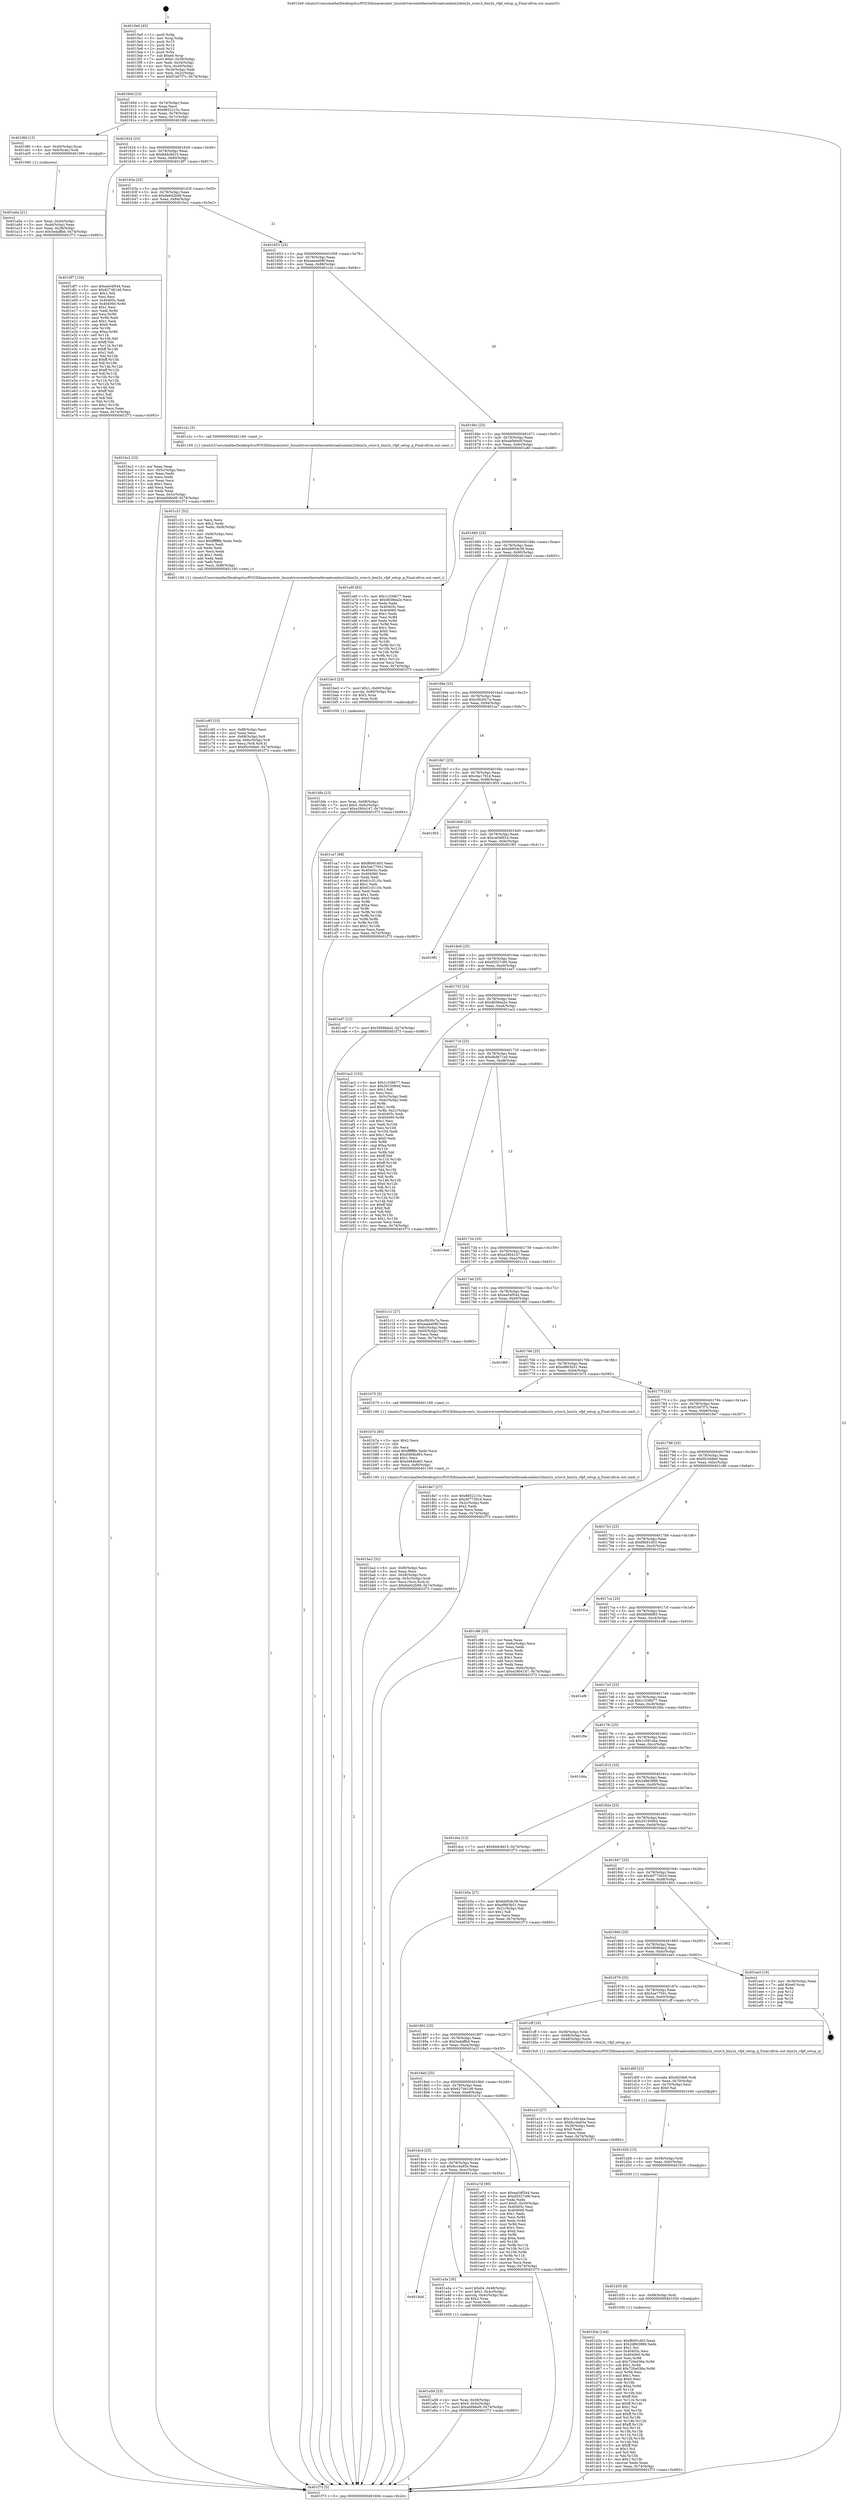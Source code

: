 digraph "0x4015e0" {
  label = "0x4015e0 (/mnt/c/Users/mathe/Desktop/tcc/POCII/binaries/extr_linuxdriversnetethernetbroadcombnx2xbnx2x_sriov.h_bnx2x_vfpf_setup_q_Final-ollvm.out::main(0))"
  labelloc = "t"
  node[shape=record]

  Entry [label="",width=0.3,height=0.3,shape=circle,fillcolor=black,style=filled]
  "0x40160d" [label="{
     0x40160d [23]\l
     | [instrs]\l
     &nbsp;&nbsp;0x40160d \<+3\>: mov -0x74(%rbp),%eax\l
     &nbsp;&nbsp;0x401610 \<+2\>: mov %eax,%ecx\l
     &nbsp;&nbsp;0x401612 \<+6\>: sub $0x8652215c,%ecx\l
     &nbsp;&nbsp;0x401618 \<+3\>: mov %eax,-0x78(%rbp)\l
     &nbsp;&nbsp;0x40161b \<+3\>: mov %ecx,-0x7c(%rbp)\l
     &nbsp;&nbsp;0x40161e \<+6\>: je 00000000004019fd \<main+0x41d\>\l
  }"]
  "0x4019fd" [label="{
     0x4019fd [13]\l
     | [instrs]\l
     &nbsp;&nbsp;0x4019fd \<+4\>: mov -0x40(%rbp),%rax\l
     &nbsp;&nbsp;0x401a01 \<+4\>: mov 0x8(%rax),%rdi\l
     &nbsp;&nbsp;0x401a05 \<+5\>: call 0000000000401060 \<atoi@plt\>\l
     | [calls]\l
     &nbsp;&nbsp;0x401060 \{1\} (unknown)\l
  }"]
  "0x401624" [label="{
     0x401624 [22]\l
     | [instrs]\l
     &nbsp;&nbsp;0x401624 \<+5\>: jmp 0000000000401629 \<main+0x49\>\l
     &nbsp;&nbsp;0x401629 \<+3\>: mov -0x78(%rbp),%eax\l
     &nbsp;&nbsp;0x40162c \<+5\>: sub $0x8ddc8d15,%eax\l
     &nbsp;&nbsp;0x401631 \<+3\>: mov %eax,-0x80(%rbp)\l
     &nbsp;&nbsp;0x401634 \<+6\>: je 0000000000401df7 \<main+0x817\>\l
  }"]
  Exit [label="",width=0.3,height=0.3,shape=circle,fillcolor=black,style=filled,peripheries=2]
  "0x401df7" [label="{
     0x401df7 [134]\l
     | [instrs]\l
     &nbsp;&nbsp;0x401df7 \<+5\>: mov $0xea54f544,%eax\l
     &nbsp;&nbsp;0x401dfc \<+5\>: mov $0x62746146,%ecx\l
     &nbsp;&nbsp;0x401e01 \<+2\>: mov $0x1,%dl\l
     &nbsp;&nbsp;0x401e03 \<+2\>: xor %esi,%esi\l
     &nbsp;&nbsp;0x401e05 \<+7\>: mov 0x40405c,%edi\l
     &nbsp;&nbsp;0x401e0c \<+8\>: mov 0x404060,%r8d\l
     &nbsp;&nbsp;0x401e14 \<+3\>: sub $0x1,%esi\l
     &nbsp;&nbsp;0x401e17 \<+3\>: mov %edi,%r9d\l
     &nbsp;&nbsp;0x401e1a \<+3\>: add %esi,%r9d\l
     &nbsp;&nbsp;0x401e1d \<+4\>: imul %r9d,%edi\l
     &nbsp;&nbsp;0x401e21 \<+3\>: and $0x1,%edi\l
     &nbsp;&nbsp;0x401e24 \<+3\>: cmp $0x0,%edi\l
     &nbsp;&nbsp;0x401e27 \<+4\>: sete %r10b\l
     &nbsp;&nbsp;0x401e2b \<+4\>: cmp $0xa,%r8d\l
     &nbsp;&nbsp;0x401e2f \<+4\>: setl %r11b\l
     &nbsp;&nbsp;0x401e33 \<+3\>: mov %r10b,%bl\l
     &nbsp;&nbsp;0x401e36 \<+3\>: xor $0xff,%bl\l
     &nbsp;&nbsp;0x401e39 \<+3\>: mov %r11b,%r14b\l
     &nbsp;&nbsp;0x401e3c \<+4\>: xor $0xff,%r14b\l
     &nbsp;&nbsp;0x401e40 \<+3\>: xor $0x1,%dl\l
     &nbsp;&nbsp;0x401e43 \<+3\>: mov %bl,%r15b\l
     &nbsp;&nbsp;0x401e46 \<+4\>: and $0xff,%r15b\l
     &nbsp;&nbsp;0x401e4a \<+3\>: and %dl,%r10b\l
     &nbsp;&nbsp;0x401e4d \<+3\>: mov %r14b,%r12b\l
     &nbsp;&nbsp;0x401e50 \<+4\>: and $0xff,%r12b\l
     &nbsp;&nbsp;0x401e54 \<+3\>: and %dl,%r11b\l
     &nbsp;&nbsp;0x401e57 \<+3\>: or %r10b,%r15b\l
     &nbsp;&nbsp;0x401e5a \<+3\>: or %r11b,%r12b\l
     &nbsp;&nbsp;0x401e5d \<+3\>: xor %r12b,%r15b\l
     &nbsp;&nbsp;0x401e60 \<+3\>: or %r14b,%bl\l
     &nbsp;&nbsp;0x401e63 \<+3\>: xor $0xff,%bl\l
     &nbsp;&nbsp;0x401e66 \<+3\>: or $0x1,%dl\l
     &nbsp;&nbsp;0x401e69 \<+2\>: and %dl,%bl\l
     &nbsp;&nbsp;0x401e6b \<+3\>: or %bl,%r15b\l
     &nbsp;&nbsp;0x401e6e \<+4\>: test $0x1,%r15b\l
     &nbsp;&nbsp;0x401e72 \<+3\>: cmovne %ecx,%eax\l
     &nbsp;&nbsp;0x401e75 \<+3\>: mov %eax,-0x74(%rbp)\l
     &nbsp;&nbsp;0x401e78 \<+5\>: jmp 0000000000401f73 \<main+0x993\>\l
  }"]
  "0x40163a" [label="{
     0x40163a [25]\l
     | [instrs]\l
     &nbsp;&nbsp;0x40163a \<+5\>: jmp 000000000040163f \<main+0x5f\>\l
     &nbsp;&nbsp;0x40163f \<+3\>: mov -0x78(%rbp),%eax\l
     &nbsp;&nbsp;0x401642 \<+5\>: sub $0x9a642b98,%eax\l
     &nbsp;&nbsp;0x401647 \<+6\>: mov %eax,-0x84(%rbp)\l
     &nbsp;&nbsp;0x40164d \<+6\>: je 0000000000401bc2 \<main+0x5e2\>\l
  }"]
  "0x401d3e" [label="{
     0x401d3e [144]\l
     | [instrs]\l
     &nbsp;&nbsp;0x401d3e \<+5\>: mov $0xf6b91d03,%eax\l
     &nbsp;&nbsp;0x401d43 \<+5\>: mov $0x2d863986,%edx\l
     &nbsp;&nbsp;0x401d48 \<+2\>: mov $0x1,%cl\l
     &nbsp;&nbsp;0x401d4a \<+7\>: mov 0x40405c,%esi\l
     &nbsp;&nbsp;0x401d51 \<+8\>: mov 0x404060,%r8d\l
     &nbsp;&nbsp;0x401d59 \<+3\>: mov %esi,%r9d\l
     &nbsp;&nbsp;0x401d5c \<+7\>: sub $0x720e036a,%r9d\l
     &nbsp;&nbsp;0x401d63 \<+4\>: sub $0x1,%r9d\l
     &nbsp;&nbsp;0x401d67 \<+7\>: add $0x720e036a,%r9d\l
     &nbsp;&nbsp;0x401d6e \<+4\>: imul %r9d,%esi\l
     &nbsp;&nbsp;0x401d72 \<+3\>: and $0x1,%esi\l
     &nbsp;&nbsp;0x401d75 \<+3\>: cmp $0x0,%esi\l
     &nbsp;&nbsp;0x401d78 \<+4\>: sete %r10b\l
     &nbsp;&nbsp;0x401d7c \<+4\>: cmp $0xa,%r8d\l
     &nbsp;&nbsp;0x401d80 \<+4\>: setl %r11b\l
     &nbsp;&nbsp;0x401d84 \<+3\>: mov %r10b,%bl\l
     &nbsp;&nbsp;0x401d87 \<+3\>: xor $0xff,%bl\l
     &nbsp;&nbsp;0x401d8a \<+3\>: mov %r11b,%r14b\l
     &nbsp;&nbsp;0x401d8d \<+4\>: xor $0xff,%r14b\l
     &nbsp;&nbsp;0x401d91 \<+3\>: xor $0x1,%cl\l
     &nbsp;&nbsp;0x401d94 \<+3\>: mov %bl,%r15b\l
     &nbsp;&nbsp;0x401d97 \<+4\>: and $0xff,%r15b\l
     &nbsp;&nbsp;0x401d9b \<+3\>: and %cl,%r10b\l
     &nbsp;&nbsp;0x401d9e \<+3\>: mov %r14b,%r12b\l
     &nbsp;&nbsp;0x401da1 \<+4\>: and $0xff,%r12b\l
     &nbsp;&nbsp;0x401da5 \<+3\>: and %cl,%r11b\l
     &nbsp;&nbsp;0x401da8 \<+3\>: or %r10b,%r15b\l
     &nbsp;&nbsp;0x401dab \<+3\>: or %r11b,%r12b\l
     &nbsp;&nbsp;0x401dae \<+3\>: xor %r12b,%r15b\l
     &nbsp;&nbsp;0x401db1 \<+3\>: or %r14b,%bl\l
     &nbsp;&nbsp;0x401db4 \<+3\>: xor $0xff,%bl\l
     &nbsp;&nbsp;0x401db7 \<+3\>: or $0x1,%cl\l
     &nbsp;&nbsp;0x401dba \<+2\>: and %cl,%bl\l
     &nbsp;&nbsp;0x401dbc \<+3\>: or %bl,%r15b\l
     &nbsp;&nbsp;0x401dbf \<+4\>: test $0x1,%r15b\l
     &nbsp;&nbsp;0x401dc3 \<+3\>: cmovne %edx,%eax\l
     &nbsp;&nbsp;0x401dc6 \<+3\>: mov %eax,-0x74(%rbp)\l
     &nbsp;&nbsp;0x401dc9 \<+5\>: jmp 0000000000401f73 \<main+0x993\>\l
  }"]
  "0x401bc2" [label="{
     0x401bc2 [33]\l
     | [instrs]\l
     &nbsp;&nbsp;0x401bc2 \<+2\>: xor %eax,%eax\l
     &nbsp;&nbsp;0x401bc4 \<+3\>: mov -0x5c(%rbp),%ecx\l
     &nbsp;&nbsp;0x401bc7 \<+2\>: mov %eax,%edx\l
     &nbsp;&nbsp;0x401bc9 \<+2\>: sub %ecx,%edx\l
     &nbsp;&nbsp;0x401bcb \<+2\>: mov %eax,%ecx\l
     &nbsp;&nbsp;0x401bcd \<+3\>: sub $0x1,%ecx\l
     &nbsp;&nbsp;0x401bd0 \<+2\>: add %ecx,%edx\l
     &nbsp;&nbsp;0x401bd2 \<+2\>: sub %edx,%eax\l
     &nbsp;&nbsp;0x401bd4 \<+3\>: mov %eax,-0x5c(%rbp)\l
     &nbsp;&nbsp;0x401bd7 \<+7\>: movl $0xabf46e0f,-0x74(%rbp)\l
     &nbsp;&nbsp;0x401bde \<+5\>: jmp 0000000000401f73 \<main+0x993\>\l
  }"]
  "0x401653" [label="{
     0x401653 [25]\l
     | [instrs]\l
     &nbsp;&nbsp;0x401653 \<+5\>: jmp 0000000000401658 \<main+0x78\>\l
     &nbsp;&nbsp;0x401658 \<+3\>: mov -0x78(%rbp),%eax\l
     &nbsp;&nbsp;0x40165b \<+5\>: sub $0xaaeee08f,%eax\l
     &nbsp;&nbsp;0x401660 \<+6\>: mov %eax,-0x88(%rbp)\l
     &nbsp;&nbsp;0x401666 \<+6\>: je 0000000000401c2c \<main+0x64c\>\l
  }"]
  "0x401d35" [label="{
     0x401d35 [9]\l
     | [instrs]\l
     &nbsp;&nbsp;0x401d35 \<+4\>: mov -0x68(%rbp),%rdi\l
     &nbsp;&nbsp;0x401d39 \<+5\>: call 0000000000401030 \<free@plt\>\l
     | [calls]\l
     &nbsp;&nbsp;0x401030 \{1\} (unknown)\l
  }"]
  "0x401c2c" [label="{
     0x401c2c [5]\l
     | [instrs]\l
     &nbsp;&nbsp;0x401c2c \<+5\>: call 0000000000401160 \<next_i\>\l
     | [calls]\l
     &nbsp;&nbsp;0x401160 \{1\} (/mnt/c/Users/mathe/Desktop/tcc/POCII/binaries/extr_linuxdriversnetethernetbroadcombnx2xbnx2x_sriov.h_bnx2x_vfpf_setup_q_Final-ollvm.out::next_i)\l
  }"]
  "0x40166c" [label="{
     0x40166c [25]\l
     | [instrs]\l
     &nbsp;&nbsp;0x40166c \<+5\>: jmp 0000000000401671 \<main+0x91\>\l
     &nbsp;&nbsp;0x401671 \<+3\>: mov -0x78(%rbp),%eax\l
     &nbsp;&nbsp;0x401674 \<+5\>: sub $0xabf46e0f,%eax\l
     &nbsp;&nbsp;0x401679 \<+6\>: mov %eax,-0x8c(%rbp)\l
     &nbsp;&nbsp;0x40167f \<+6\>: je 0000000000401a6f \<main+0x48f\>\l
  }"]
  "0x401d26" [label="{
     0x401d26 [15]\l
     | [instrs]\l
     &nbsp;&nbsp;0x401d26 \<+4\>: mov -0x58(%rbp),%rdi\l
     &nbsp;&nbsp;0x401d2a \<+6\>: mov %eax,-0xfc(%rbp)\l
     &nbsp;&nbsp;0x401d30 \<+5\>: call 0000000000401030 \<free@plt\>\l
     | [calls]\l
     &nbsp;&nbsp;0x401030 \{1\} (unknown)\l
  }"]
  "0x401a6f" [label="{
     0x401a6f [83]\l
     | [instrs]\l
     &nbsp;&nbsp;0x401a6f \<+5\>: mov $0x1c336b77,%eax\l
     &nbsp;&nbsp;0x401a74 \<+5\>: mov $0xdb58ea2e,%ecx\l
     &nbsp;&nbsp;0x401a79 \<+2\>: xor %edx,%edx\l
     &nbsp;&nbsp;0x401a7b \<+7\>: mov 0x40405c,%esi\l
     &nbsp;&nbsp;0x401a82 \<+7\>: mov 0x404060,%edi\l
     &nbsp;&nbsp;0x401a89 \<+3\>: sub $0x1,%edx\l
     &nbsp;&nbsp;0x401a8c \<+3\>: mov %esi,%r8d\l
     &nbsp;&nbsp;0x401a8f \<+3\>: add %edx,%r8d\l
     &nbsp;&nbsp;0x401a92 \<+4\>: imul %r8d,%esi\l
     &nbsp;&nbsp;0x401a96 \<+3\>: and $0x1,%esi\l
     &nbsp;&nbsp;0x401a99 \<+3\>: cmp $0x0,%esi\l
     &nbsp;&nbsp;0x401a9c \<+4\>: sete %r9b\l
     &nbsp;&nbsp;0x401aa0 \<+3\>: cmp $0xa,%edi\l
     &nbsp;&nbsp;0x401aa3 \<+4\>: setl %r10b\l
     &nbsp;&nbsp;0x401aa7 \<+3\>: mov %r9b,%r11b\l
     &nbsp;&nbsp;0x401aaa \<+3\>: and %r10b,%r11b\l
     &nbsp;&nbsp;0x401aad \<+3\>: xor %r10b,%r9b\l
     &nbsp;&nbsp;0x401ab0 \<+3\>: or %r9b,%r11b\l
     &nbsp;&nbsp;0x401ab3 \<+4\>: test $0x1,%r11b\l
     &nbsp;&nbsp;0x401ab7 \<+3\>: cmovne %ecx,%eax\l
     &nbsp;&nbsp;0x401aba \<+3\>: mov %eax,-0x74(%rbp)\l
     &nbsp;&nbsp;0x401abd \<+5\>: jmp 0000000000401f73 \<main+0x993\>\l
  }"]
  "0x401685" [label="{
     0x401685 [25]\l
     | [instrs]\l
     &nbsp;&nbsp;0x401685 \<+5\>: jmp 000000000040168a \<main+0xaa\>\l
     &nbsp;&nbsp;0x40168a \<+3\>: mov -0x78(%rbp),%eax\l
     &nbsp;&nbsp;0x40168d \<+5\>: sub $0xbb95dc58,%eax\l
     &nbsp;&nbsp;0x401692 \<+6\>: mov %eax,-0x90(%rbp)\l
     &nbsp;&nbsp;0x401698 \<+6\>: je 0000000000401be3 \<main+0x603\>\l
  }"]
  "0x401d0f" [label="{
     0x401d0f [23]\l
     | [instrs]\l
     &nbsp;&nbsp;0x401d0f \<+10\>: movabs $0x4020b6,%rdi\l
     &nbsp;&nbsp;0x401d19 \<+3\>: mov %eax,-0x70(%rbp)\l
     &nbsp;&nbsp;0x401d1c \<+3\>: mov -0x70(%rbp),%esi\l
     &nbsp;&nbsp;0x401d1f \<+2\>: mov $0x0,%al\l
     &nbsp;&nbsp;0x401d21 \<+5\>: call 0000000000401040 \<printf@plt\>\l
     | [calls]\l
     &nbsp;&nbsp;0x401040 \{1\} (unknown)\l
  }"]
  "0x401be3" [label="{
     0x401be3 [23]\l
     | [instrs]\l
     &nbsp;&nbsp;0x401be3 \<+7\>: movl $0x1,-0x60(%rbp)\l
     &nbsp;&nbsp;0x401bea \<+4\>: movslq -0x60(%rbp),%rax\l
     &nbsp;&nbsp;0x401bee \<+4\>: shl $0x2,%rax\l
     &nbsp;&nbsp;0x401bf2 \<+3\>: mov %rax,%rdi\l
     &nbsp;&nbsp;0x401bf5 \<+5\>: call 0000000000401050 \<malloc@plt\>\l
     | [calls]\l
     &nbsp;&nbsp;0x401050 \{1\} (unknown)\l
  }"]
  "0x40169e" [label="{
     0x40169e [25]\l
     | [instrs]\l
     &nbsp;&nbsp;0x40169e \<+5\>: jmp 00000000004016a3 \<main+0xc3\>\l
     &nbsp;&nbsp;0x4016a3 \<+3\>: mov -0x78(%rbp),%eax\l
     &nbsp;&nbsp;0x4016a6 \<+5\>: sub $0xc0b30c7a,%eax\l
     &nbsp;&nbsp;0x4016ab \<+6\>: mov %eax,-0x94(%rbp)\l
     &nbsp;&nbsp;0x4016b1 \<+6\>: je 0000000000401ca7 \<main+0x6c7\>\l
  }"]
  "0x401c65" [label="{
     0x401c65 [33]\l
     | [instrs]\l
     &nbsp;&nbsp;0x401c65 \<+6\>: mov -0xf8(%rbp),%ecx\l
     &nbsp;&nbsp;0x401c6b \<+3\>: imul %eax,%ecx\l
     &nbsp;&nbsp;0x401c6e \<+4\>: mov -0x68(%rbp),%r8\l
     &nbsp;&nbsp;0x401c72 \<+4\>: movslq -0x6c(%rbp),%r9\l
     &nbsp;&nbsp;0x401c76 \<+4\>: mov %ecx,(%r8,%r9,4)\l
     &nbsp;&nbsp;0x401c7a \<+7\>: movl $0xf5c048e0,-0x74(%rbp)\l
     &nbsp;&nbsp;0x401c81 \<+5\>: jmp 0000000000401f73 \<main+0x993\>\l
  }"]
  "0x401ca7" [label="{
     0x401ca7 [88]\l
     | [instrs]\l
     &nbsp;&nbsp;0x401ca7 \<+5\>: mov $0xf6b91d03,%eax\l
     &nbsp;&nbsp;0x401cac \<+5\>: mov $0x5ae77041,%ecx\l
     &nbsp;&nbsp;0x401cb1 \<+7\>: mov 0x40405c,%edx\l
     &nbsp;&nbsp;0x401cb8 \<+7\>: mov 0x404060,%esi\l
     &nbsp;&nbsp;0x401cbf \<+2\>: mov %edx,%edi\l
     &nbsp;&nbsp;0x401cc1 \<+6\>: sub $0x61c5110c,%edi\l
     &nbsp;&nbsp;0x401cc7 \<+3\>: sub $0x1,%edi\l
     &nbsp;&nbsp;0x401cca \<+6\>: add $0x61c5110c,%edi\l
     &nbsp;&nbsp;0x401cd0 \<+3\>: imul %edi,%edx\l
     &nbsp;&nbsp;0x401cd3 \<+3\>: and $0x1,%edx\l
     &nbsp;&nbsp;0x401cd6 \<+3\>: cmp $0x0,%edx\l
     &nbsp;&nbsp;0x401cd9 \<+4\>: sete %r8b\l
     &nbsp;&nbsp;0x401cdd \<+3\>: cmp $0xa,%esi\l
     &nbsp;&nbsp;0x401ce0 \<+4\>: setl %r9b\l
     &nbsp;&nbsp;0x401ce4 \<+3\>: mov %r8b,%r10b\l
     &nbsp;&nbsp;0x401ce7 \<+3\>: and %r9b,%r10b\l
     &nbsp;&nbsp;0x401cea \<+3\>: xor %r9b,%r8b\l
     &nbsp;&nbsp;0x401ced \<+3\>: or %r8b,%r10b\l
     &nbsp;&nbsp;0x401cf0 \<+4\>: test $0x1,%r10b\l
     &nbsp;&nbsp;0x401cf4 \<+3\>: cmovne %ecx,%eax\l
     &nbsp;&nbsp;0x401cf7 \<+3\>: mov %eax,-0x74(%rbp)\l
     &nbsp;&nbsp;0x401cfa \<+5\>: jmp 0000000000401f73 \<main+0x993\>\l
  }"]
  "0x4016b7" [label="{
     0x4016b7 [25]\l
     | [instrs]\l
     &nbsp;&nbsp;0x4016b7 \<+5\>: jmp 00000000004016bc \<main+0xdc\>\l
     &nbsp;&nbsp;0x4016bc \<+3\>: mov -0x78(%rbp),%eax\l
     &nbsp;&nbsp;0x4016bf \<+5\>: sub $0xc6a1791d,%eax\l
     &nbsp;&nbsp;0x4016c4 \<+6\>: mov %eax,-0x98(%rbp)\l
     &nbsp;&nbsp;0x4016ca \<+6\>: je 0000000000401955 \<main+0x375\>\l
  }"]
  "0x401c31" [label="{
     0x401c31 [52]\l
     | [instrs]\l
     &nbsp;&nbsp;0x401c31 \<+2\>: xor %ecx,%ecx\l
     &nbsp;&nbsp;0x401c33 \<+5\>: mov $0x2,%edx\l
     &nbsp;&nbsp;0x401c38 \<+6\>: mov %edx,-0xf4(%rbp)\l
     &nbsp;&nbsp;0x401c3e \<+1\>: cltd\l
     &nbsp;&nbsp;0x401c3f \<+6\>: mov -0xf4(%rbp),%esi\l
     &nbsp;&nbsp;0x401c45 \<+2\>: idiv %esi\l
     &nbsp;&nbsp;0x401c47 \<+6\>: imul $0xfffffffe,%edx,%edx\l
     &nbsp;&nbsp;0x401c4d \<+2\>: mov %ecx,%edi\l
     &nbsp;&nbsp;0x401c4f \<+2\>: sub %edx,%edi\l
     &nbsp;&nbsp;0x401c51 \<+2\>: mov %ecx,%edx\l
     &nbsp;&nbsp;0x401c53 \<+3\>: sub $0x1,%edx\l
     &nbsp;&nbsp;0x401c56 \<+2\>: add %edx,%edi\l
     &nbsp;&nbsp;0x401c58 \<+2\>: sub %edi,%ecx\l
     &nbsp;&nbsp;0x401c5a \<+6\>: mov %ecx,-0xf8(%rbp)\l
     &nbsp;&nbsp;0x401c60 \<+5\>: call 0000000000401160 \<next_i\>\l
     | [calls]\l
     &nbsp;&nbsp;0x401160 \{1\} (/mnt/c/Users/mathe/Desktop/tcc/POCII/binaries/extr_linuxdriversnetethernetbroadcombnx2xbnx2x_sriov.h_bnx2x_vfpf_setup_q_Final-ollvm.out::next_i)\l
  }"]
  "0x401955" [label="{
     0x401955\l
  }", style=dashed]
  "0x4016d0" [label="{
     0x4016d0 [25]\l
     | [instrs]\l
     &nbsp;&nbsp;0x4016d0 \<+5\>: jmp 00000000004016d5 \<main+0xf5\>\l
     &nbsp;&nbsp;0x4016d5 \<+3\>: mov -0x78(%rbp),%eax\l
     &nbsp;&nbsp;0x4016d8 \<+5\>: sub $0xca046f1d,%eax\l
     &nbsp;&nbsp;0x4016dd \<+6\>: mov %eax,-0x9c(%rbp)\l
     &nbsp;&nbsp;0x4016e3 \<+6\>: je 00000000004019f1 \<main+0x411\>\l
  }"]
  "0x401bfa" [label="{
     0x401bfa [23]\l
     | [instrs]\l
     &nbsp;&nbsp;0x401bfa \<+4\>: mov %rax,-0x68(%rbp)\l
     &nbsp;&nbsp;0x401bfe \<+7\>: movl $0x0,-0x6c(%rbp)\l
     &nbsp;&nbsp;0x401c05 \<+7\>: movl $0xe2904147,-0x74(%rbp)\l
     &nbsp;&nbsp;0x401c0c \<+5\>: jmp 0000000000401f73 \<main+0x993\>\l
  }"]
  "0x4019f1" [label="{
     0x4019f1\l
  }", style=dashed]
  "0x4016e9" [label="{
     0x4016e9 [25]\l
     | [instrs]\l
     &nbsp;&nbsp;0x4016e9 \<+5\>: jmp 00000000004016ee \<main+0x10e\>\l
     &nbsp;&nbsp;0x4016ee \<+3\>: mov -0x78(%rbp),%eax\l
     &nbsp;&nbsp;0x4016f1 \<+5\>: sub $0xd5527c06,%eax\l
     &nbsp;&nbsp;0x4016f6 \<+6\>: mov %eax,-0xa0(%rbp)\l
     &nbsp;&nbsp;0x4016fc \<+6\>: je 0000000000401ed7 \<main+0x8f7\>\l
  }"]
  "0x401ba2" [label="{
     0x401ba2 [32]\l
     | [instrs]\l
     &nbsp;&nbsp;0x401ba2 \<+6\>: mov -0xf0(%rbp),%ecx\l
     &nbsp;&nbsp;0x401ba8 \<+3\>: imul %eax,%ecx\l
     &nbsp;&nbsp;0x401bab \<+4\>: mov -0x58(%rbp),%rsi\l
     &nbsp;&nbsp;0x401baf \<+4\>: movslq -0x5c(%rbp),%rdi\l
     &nbsp;&nbsp;0x401bb3 \<+3\>: mov %ecx,(%rsi,%rdi,4)\l
     &nbsp;&nbsp;0x401bb6 \<+7\>: movl $0x9a642b98,-0x74(%rbp)\l
     &nbsp;&nbsp;0x401bbd \<+5\>: jmp 0000000000401f73 \<main+0x993\>\l
  }"]
  "0x401ed7" [label="{
     0x401ed7 [12]\l
     | [instrs]\l
     &nbsp;&nbsp;0x401ed7 \<+7\>: movl $0x5908bbe2,-0x74(%rbp)\l
     &nbsp;&nbsp;0x401ede \<+5\>: jmp 0000000000401f73 \<main+0x993\>\l
  }"]
  "0x401702" [label="{
     0x401702 [25]\l
     | [instrs]\l
     &nbsp;&nbsp;0x401702 \<+5\>: jmp 0000000000401707 \<main+0x127\>\l
     &nbsp;&nbsp;0x401707 \<+3\>: mov -0x78(%rbp),%eax\l
     &nbsp;&nbsp;0x40170a \<+5\>: sub $0xdb58ea2e,%eax\l
     &nbsp;&nbsp;0x40170f \<+6\>: mov %eax,-0xa4(%rbp)\l
     &nbsp;&nbsp;0x401715 \<+6\>: je 0000000000401ac2 \<main+0x4e2\>\l
  }"]
  "0x401b7a" [label="{
     0x401b7a [40]\l
     | [instrs]\l
     &nbsp;&nbsp;0x401b7a \<+5\>: mov $0x2,%ecx\l
     &nbsp;&nbsp;0x401b7f \<+1\>: cltd\l
     &nbsp;&nbsp;0x401b80 \<+2\>: idiv %ecx\l
     &nbsp;&nbsp;0x401b82 \<+6\>: imul $0xfffffffe,%edx,%ecx\l
     &nbsp;&nbsp;0x401b88 \<+6\>: sub $0xd484bd63,%ecx\l
     &nbsp;&nbsp;0x401b8e \<+3\>: add $0x1,%ecx\l
     &nbsp;&nbsp;0x401b91 \<+6\>: add $0xd484bd63,%ecx\l
     &nbsp;&nbsp;0x401b97 \<+6\>: mov %ecx,-0xf0(%rbp)\l
     &nbsp;&nbsp;0x401b9d \<+5\>: call 0000000000401160 \<next_i\>\l
     | [calls]\l
     &nbsp;&nbsp;0x401160 \{1\} (/mnt/c/Users/mathe/Desktop/tcc/POCII/binaries/extr_linuxdriversnetethernetbroadcombnx2xbnx2x_sriov.h_bnx2x_vfpf_setup_q_Final-ollvm.out::next_i)\l
  }"]
  "0x401ac2" [label="{
     0x401ac2 [152]\l
     | [instrs]\l
     &nbsp;&nbsp;0x401ac2 \<+5\>: mov $0x1c336b77,%eax\l
     &nbsp;&nbsp;0x401ac7 \<+5\>: mov $0x3015090d,%ecx\l
     &nbsp;&nbsp;0x401acc \<+2\>: mov $0x1,%dl\l
     &nbsp;&nbsp;0x401ace \<+2\>: xor %esi,%esi\l
     &nbsp;&nbsp;0x401ad0 \<+3\>: mov -0x5c(%rbp),%edi\l
     &nbsp;&nbsp;0x401ad3 \<+3\>: cmp -0x4c(%rbp),%edi\l
     &nbsp;&nbsp;0x401ad6 \<+4\>: setl %r8b\l
     &nbsp;&nbsp;0x401ada \<+4\>: and $0x1,%r8b\l
     &nbsp;&nbsp;0x401ade \<+4\>: mov %r8b,-0x21(%rbp)\l
     &nbsp;&nbsp;0x401ae2 \<+7\>: mov 0x40405c,%edi\l
     &nbsp;&nbsp;0x401ae9 \<+8\>: mov 0x404060,%r9d\l
     &nbsp;&nbsp;0x401af1 \<+3\>: sub $0x1,%esi\l
     &nbsp;&nbsp;0x401af4 \<+3\>: mov %edi,%r10d\l
     &nbsp;&nbsp;0x401af7 \<+3\>: add %esi,%r10d\l
     &nbsp;&nbsp;0x401afa \<+4\>: imul %r10d,%edi\l
     &nbsp;&nbsp;0x401afe \<+3\>: and $0x1,%edi\l
     &nbsp;&nbsp;0x401b01 \<+3\>: cmp $0x0,%edi\l
     &nbsp;&nbsp;0x401b04 \<+4\>: sete %r8b\l
     &nbsp;&nbsp;0x401b08 \<+4\>: cmp $0xa,%r9d\l
     &nbsp;&nbsp;0x401b0c \<+4\>: setl %r11b\l
     &nbsp;&nbsp;0x401b10 \<+3\>: mov %r8b,%bl\l
     &nbsp;&nbsp;0x401b13 \<+3\>: xor $0xff,%bl\l
     &nbsp;&nbsp;0x401b16 \<+3\>: mov %r11b,%r14b\l
     &nbsp;&nbsp;0x401b19 \<+4\>: xor $0xff,%r14b\l
     &nbsp;&nbsp;0x401b1d \<+3\>: xor $0x0,%dl\l
     &nbsp;&nbsp;0x401b20 \<+3\>: mov %bl,%r15b\l
     &nbsp;&nbsp;0x401b23 \<+4\>: and $0x0,%r15b\l
     &nbsp;&nbsp;0x401b27 \<+3\>: and %dl,%r8b\l
     &nbsp;&nbsp;0x401b2a \<+3\>: mov %r14b,%r12b\l
     &nbsp;&nbsp;0x401b2d \<+4\>: and $0x0,%r12b\l
     &nbsp;&nbsp;0x401b31 \<+3\>: and %dl,%r11b\l
     &nbsp;&nbsp;0x401b34 \<+3\>: or %r8b,%r15b\l
     &nbsp;&nbsp;0x401b37 \<+3\>: or %r11b,%r12b\l
     &nbsp;&nbsp;0x401b3a \<+3\>: xor %r12b,%r15b\l
     &nbsp;&nbsp;0x401b3d \<+3\>: or %r14b,%bl\l
     &nbsp;&nbsp;0x401b40 \<+3\>: xor $0xff,%bl\l
     &nbsp;&nbsp;0x401b43 \<+3\>: or $0x0,%dl\l
     &nbsp;&nbsp;0x401b46 \<+2\>: and %dl,%bl\l
     &nbsp;&nbsp;0x401b48 \<+3\>: or %bl,%r15b\l
     &nbsp;&nbsp;0x401b4b \<+4\>: test $0x1,%r15b\l
     &nbsp;&nbsp;0x401b4f \<+3\>: cmovne %ecx,%eax\l
     &nbsp;&nbsp;0x401b52 \<+3\>: mov %eax,-0x74(%rbp)\l
     &nbsp;&nbsp;0x401b55 \<+5\>: jmp 0000000000401f73 \<main+0x993\>\l
  }"]
  "0x40171b" [label="{
     0x40171b [25]\l
     | [instrs]\l
     &nbsp;&nbsp;0x40171b \<+5\>: jmp 0000000000401720 \<main+0x140\>\l
     &nbsp;&nbsp;0x401720 \<+3\>: mov -0x78(%rbp),%eax\l
     &nbsp;&nbsp;0x401723 \<+5\>: sub $0xdbd671e0,%eax\l
     &nbsp;&nbsp;0x401728 \<+6\>: mov %eax,-0xa8(%rbp)\l
     &nbsp;&nbsp;0x40172e \<+6\>: je 0000000000401de6 \<main+0x806\>\l
  }"]
  "0x401a58" [label="{
     0x401a58 [23]\l
     | [instrs]\l
     &nbsp;&nbsp;0x401a58 \<+4\>: mov %rax,-0x58(%rbp)\l
     &nbsp;&nbsp;0x401a5c \<+7\>: movl $0x0,-0x5c(%rbp)\l
     &nbsp;&nbsp;0x401a63 \<+7\>: movl $0xabf46e0f,-0x74(%rbp)\l
     &nbsp;&nbsp;0x401a6a \<+5\>: jmp 0000000000401f73 \<main+0x993\>\l
  }"]
  "0x401de6" [label="{
     0x401de6\l
  }", style=dashed]
  "0x401734" [label="{
     0x401734 [25]\l
     | [instrs]\l
     &nbsp;&nbsp;0x401734 \<+5\>: jmp 0000000000401739 \<main+0x159\>\l
     &nbsp;&nbsp;0x401739 \<+3\>: mov -0x78(%rbp),%eax\l
     &nbsp;&nbsp;0x40173c \<+5\>: sub $0xe2904147,%eax\l
     &nbsp;&nbsp;0x401741 \<+6\>: mov %eax,-0xac(%rbp)\l
     &nbsp;&nbsp;0x401747 \<+6\>: je 0000000000401c11 \<main+0x631\>\l
  }"]
  "0x4018dd" [label="{
     0x4018dd\l
  }", style=dashed]
  "0x401c11" [label="{
     0x401c11 [27]\l
     | [instrs]\l
     &nbsp;&nbsp;0x401c11 \<+5\>: mov $0xc0b30c7a,%eax\l
     &nbsp;&nbsp;0x401c16 \<+5\>: mov $0xaaeee08f,%ecx\l
     &nbsp;&nbsp;0x401c1b \<+3\>: mov -0x6c(%rbp),%edx\l
     &nbsp;&nbsp;0x401c1e \<+3\>: cmp -0x60(%rbp),%edx\l
     &nbsp;&nbsp;0x401c21 \<+3\>: cmovl %ecx,%eax\l
     &nbsp;&nbsp;0x401c24 \<+3\>: mov %eax,-0x74(%rbp)\l
     &nbsp;&nbsp;0x401c27 \<+5\>: jmp 0000000000401f73 \<main+0x993\>\l
  }"]
  "0x40174d" [label="{
     0x40174d [25]\l
     | [instrs]\l
     &nbsp;&nbsp;0x40174d \<+5\>: jmp 0000000000401752 \<main+0x172\>\l
     &nbsp;&nbsp;0x401752 \<+3\>: mov -0x78(%rbp),%eax\l
     &nbsp;&nbsp;0x401755 \<+5\>: sub $0xea54f544,%eax\l
     &nbsp;&nbsp;0x40175a \<+6\>: mov %eax,-0xb0(%rbp)\l
     &nbsp;&nbsp;0x401760 \<+6\>: je 0000000000401f65 \<main+0x985\>\l
  }"]
  "0x401a3a" [label="{
     0x401a3a [30]\l
     | [instrs]\l
     &nbsp;&nbsp;0x401a3a \<+7\>: movl $0x64,-0x48(%rbp)\l
     &nbsp;&nbsp;0x401a41 \<+7\>: movl $0x1,-0x4c(%rbp)\l
     &nbsp;&nbsp;0x401a48 \<+4\>: movslq -0x4c(%rbp),%rax\l
     &nbsp;&nbsp;0x401a4c \<+4\>: shl $0x2,%rax\l
     &nbsp;&nbsp;0x401a50 \<+3\>: mov %rax,%rdi\l
     &nbsp;&nbsp;0x401a53 \<+5\>: call 0000000000401050 \<malloc@plt\>\l
     | [calls]\l
     &nbsp;&nbsp;0x401050 \{1\} (unknown)\l
  }"]
  "0x401f65" [label="{
     0x401f65\l
  }", style=dashed]
  "0x401766" [label="{
     0x401766 [25]\l
     | [instrs]\l
     &nbsp;&nbsp;0x401766 \<+5\>: jmp 000000000040176b \<main+0x18b\>\l
     &nbsp;&nbsp;0x40176b \<+3\>: mov -0x78(%rbp),%eax\l
     &nbsp;&nbsp;0x40176e \<+5\>: sub $0xef663b51,%eax\l
     &nbsp;&nbsp;0x401773 \<+6\>: mov %eax,-0xb4(%rbp)\l
     &nbsp;&nbsp;0x401779 \<+6\>: je 0000000000401b75 \<main+0x595\>\l
  }"]
  "0x4018c4" [label="{
     0x4018c4 [25]\l
     | [instrs]\l
     &nbsp;&nbsp;0x4018c4 \<+5\>: jmp 00000000004018c9 \<main+0x2e9\>\l
     &nbsp;&nbsp;0x4018c9 \<+3\>: mov -0x78(%rbp),%eax\l
     &nbsp;&nbsp;0x4018cc \<+5\>: sub $0x6cc4a65e,%eax\l
     &nbsp;&nbsp;0x4018d1 \<+6\>: mov %eax,-0xec(%rbp)\l
     &nbsp;&nbsp;0x4018d7 \<+6\>: je 0000000000401a3a \<main+0x45a\>\l
  }"]
  "0x401b75" [label="{
     0x401b75 [5]\l
     | [instrs]\l
     &nbsp;&nbsp;0x401b75 \<+5\>: call 0000000000401160 \<next_i\>\l
     | [calls]\l
     &nbsp;&nbsp;0x401160 \{1\} (/mnt/c/Users/mathe/Desktop/tcc/POCII/binaries/extr_linuxdriversnetethernetbroadcombnx2xbnx2x_sriov.h_bnx2x_vfpf_setup_q_Final-ollvm.out::next_i)\l
  }"]
  "0x40177f" [label="{
     0x40177f [25]\l
     | [instrs]\l
     &nbsp;&nbsp;0x40177f \<+5\>: jmp 0000000000401784 \<main+0x1a4\>\l
     &nbsp;&nbsp;0x401784 \<+3\>: mov -0x78(%rbp),%eax\l
     &nbsp;&nbsp;0x401787 \<+5\>: sub $0xf1b07f7c,%eax\l
     &nbsp;&nbsp;0x40178c \<+6\>: mov %eax,-0xb8(%rbp)\l
     &nbsp;&nbsp;0x401792 \<+6\>: je 00000000004018e7 \<main+0x307\>\l
  }"]
  "0x401e7d" [label="{
     0x401e7d [90]\l
     | [instrs]\l
     &nbsp;&nbsp;0x401e7d \<+5\>: mov $0xea54f544,%eax\l
     &nbsp;&nbsp;0x401e82 \<+5\>: mov $0xd5527c06,%ecx\l
     &nbsp;&nbsp;0x401e87 \<+2\>: xor %edx,%edx\l
     &nbsp;&nbsp;0x401e89 \<+7\>: movl $0x0,-0x30(%rbp)\l
     &nbsp;&nbsp;0x401e90 \<+7\>: mov 0x40405c,%esi\l
     &nbsp;&nbsp;0x401e97 \<+7\>: mov 0x404060,%edi\l
     &nbsp;&nbsp;0x401e9e \<+3\>: sub $0x1,%edx\l
     &nbsp;&nbsp;0x401ea1 \<+3\>: mov %esi,%r8d\l
     &nbsp;&nbsp;0x401ea4 \<+3\>: add %edx,%r8d\l
     &nbsp;&nbsp;0x401ea7 \<+4\>: imul %r8d,%esi\l
     &nbsp;&nbsp;0x401eab \<+3\>: and $0x1,%esi\l
     &nbsp;&nbsp;0x401eae \<+3\>: cmp $0x0,%esi\l
     &nbsp;&nbsp;0x401eb1 \<+4\>: sete %r9b\l
     &nbsp;&nbsp;0x401eb5 \<+3\>: cmp $0xa,%edi\l
     &nbsp;&nbsp;0x401eb8 \<+4\>: setl %r10b\l
     &nbsp;&nbsp;0x401ebc \<+3\>: mov %r9b,%r11b\l
     &nbsp;&nbsp;0x401ebf \<+3\>: and %r10b,%r11b\l
     &nbsp;&nbsp;0x401ec2 \<+3\>: xor %r10b,%r9b\l
     &nbsp;&nbsp;0x401ec5 \<+3\>: or %r9b,%r11b\l
     &nbsp;&nbsp;0x401ec8 \<+4\>: test $0x1,%r11b\l
     &nbsp;&nbsp;0x401ecc \<+3\>: cmovne %ecx,%eax\l
     &nbsp;&nbsp;0x401ecf \<+3\>: mov %eax,-0x74(%rbp)\l
     &nbsp;&nbsp;0x401ed2 \<+5\>: jmp 0000000000401f73 \<main+0x993\>\l
  }"]
  "0x4018e7" [label="{
     0x4018e7 [27]\l
     | [instrs]\l
     &nbsp;&nbsp;0x4018e7 \<+5\>: mov $0x8652215c,%eax\l
     &nbsp;&nbsp;0x4018ec \<+5\>: mov $0x4077391d,%ecx\l
     &nbsp;&nbsp;0x4018f1 \<+3\>: mov -0x2c(%rbp),%edx\l
     &nbsp;&nbsp;0x4018f4 \<+3\>: cmp $0x2,%edx\l
     &nbsp;&nbsp;0x4018f7 \<+3\>: cmovne %ecx,%eax\l
     &nbsp;&nbsp;0x4018fa \<+3\>: mov %eax,-0x74(%rbp)\l
     &nbsp;&nbsp;0x4018fd \<+5\>: jmp 0000000000401f73 \<main+0x993\>\l
  }"]
  "0x401798" [label="{
     0x401798 [25]\l
     | [instrs]\l
     &nbsp;&nbsp;0x401798 \<+5\>: jmp 000000000040179d \<main+0x1bd\>\l
     &nbsp;&nbsp;0x40179d \<+3\>: mov -0x78(%rbp),%eax\l
     &nbsp;&nbsp;0x4017a0 \<+5\>: sub $0xf5c048e0,%eax\l
     &nbsp;&nbsp;0x4017a5 \<+6\>: mov %eax,-0xbc(%rbp)\l
     &nbsp;&nbsp;0x4017ab \<+6\>: je 0000000000401c86 \<main+0x6a6\>\l
  }"]
  "0x401f73" [label="{
     0x401f73 [5]\l
     | [instrs]\l
     &nbsp;&nbsp;0x401f73 \<+5\>: jmp 000000000040160d \<main+0x2d\>\l
  }"]
  "0x4015e0" [label="{
     0x4015e0 [45]\l
     | [instrs]\l
     &nbsp;&nbsp;0x4015e0 \<+1\>: push %rbp\l
     &nbsp;&nbsp;0x4015e1 \<+3\>: mov %rsp,%rbp\l
     &nbsp;&nbsp;0x4015e4 \<+2\>: push %r15\l
     &nbsp;&nbsp;0x4015e6 \<+2\>: push %r14\l
     &nbsp;&nbsp;0x4015e8 \<+2\>: push %r12\l
     &nbsp;&nbsp;0x4015ea \<+1\>: push %rbx\l
     &nbsp;&nbsp;0x4015eb \<+7\>: sub $0xe0,%rsp\l
     &nbsp;&nbsp;0x4015f2 \<+7\>: movl $0x0,-0x30(%rbp)\l
     &nbsp;&nbsp;0x4015f9 \<+3\>: mov %edi,-0x34(%rbp)\l
     &nbsp;&nbsp;0x4015fc \<+4\>: mov %rsi,-0x40(%rbp)\l
     &nbsp;&nbsp;0x401600 \<+3\>: mov -0x34(%rbp),%edi\l
     &nbsp;&nbsp;0x401603 \<+3\>: mov %edi,-0x2c(%rbp)\l
     &nbsp;&nbsp;0x401606 \<+7\>: movl $0xf1b07f7c,-0x74(%rbp)\l
  }"]
  "0x401a0a" [label="{
     0x401a0a [21]\l
     | [instrs]\l
     &nbsp;&nbsp;0x401a0a \<+3\>: mov %eax,-0x44(%rbp)\l
     &nbsp;&nbsp;0x401a0d \<+3\>: mov -0x44(%rbp),%eax\l
     &nbsp;&nbsp;0x401a10 \<+3\>: mov %eax,-0x28(%rbp)\l
     &nbsp;&nbsp;0x401a13 \<+7\>: movl $0x5edaffbd,-0x74(%rbp)\l
     &nbsp;&nbsp;0x401a1a \<+5\>: jmp 0000000000401f73 \<main+0x993\>\l
  }"]
  "0x4018ab" [label="{
     0x4018ab [25]\l
     | [instrs]\l
     &nbsp;&nbsp;0x4018ab \<+5\>: jmp 00000000004018b0 \<main+0x2d0\>\l
     &nbsp;&nbsp;0x4018b0 \<+3\>: mov -0x78(%rbp),%eax\l
     &nbsp;&nbsp;0x4018b3 \<+5\>: sub $0x62746146,%eax\l
     &nbsp;&nbsp;0x4018b8 \<+6\>: mov %eax,-0xe8(%rbp)\l
     &nbsp;&nbsp;0x4018be \<+6\>: je 0000000000401e7d \<main+0x89d\>\l
  }"]
  "0x401c86" [label="{
     0x401c86 [33]\l
     | [instrs]\l
     &nbsp;&nbsp;0x401c86 \<+2\>: xor %eax,%eax\l
     &nbsp;&nbsp;0x401c88 \<+3\>: mov -0x6c(%rbp),%ecx\l
     &nbsp;&nbsp;0x401c8b \<+2\>: mov %eax,%edx\l
     &nbsp;&nbsp;0x401c8d \<+2\>: sub %ecx,%edx\l
     &nbsp;&nbsp;0x401c8f \<+2\>: mov %eax,%ecx\l
     &nbsp;&nbsp;0x401c91 \<+3\>: sub $0x1,%ecx\l
     &nbsp;&nbsp;0x401c94 \<+2\>: add %ecx,%edx\l
     &nbsp;&nbsp;0x401c96 \<+2\>: sub %edx,%eax\l
     &nbsp;&nbsp;0x401c98 \<+3\>: mov %eax,-0x6c(%rbp)\l
     &nbsp;&nbsp;0x401c9b \<+7\>: movl $0xe2904147,-0x74(%rbp)\l
     &nbsp;&nbsp;0x401ca2 \<+5\>: jmp 0000000000401f73 \<main+0x993\>\l
  }"]
  "0x4017b1" [label="{
     0x4017b1 [25]\l
     | [instrs]\l
     &nbsp;&nbsp;0x4017b1 \<+5\>: jmp 00000000004017b6 \<main+0x1d6\>\l
     &nbsp;&nbsp;0x4017b6 \<+3\>: mov -0x78(%rbp),%eax\l
     &nbsp;&nbsp;0x4017b9 \<+5\>: sub $0xf6b91d03,%eax\l
     &nbsp;&nbsp;0x4017be \<+6\>: mov %eax,-0xc0(%rbp)\l
     &nbsp;&nbsp;0x4017c4 \<+6\>: je 0000000000401f1a \<main+0x93a\>\l
  }"]
  "0x401a1f" [label="{
     0x401a1f [27]\l
     | [instrs]\l
     &nbsp;&nbsp;0x401a1f \<+5\>: mov $0x1c581eba,%eax\l
     &nbsp;&nbsp;0x401a24 \<+5\>: mov $0x6cc4a65e,%ecx\l
     &nbsp;&nbsp;0x401a29 \<+3\>: mov -0x28(%rbp),%edx\l
     &nbsp;&nbsp;0x401a2c \<+3\>: cmp $0x0,%edx\l
     &nbsp;&nbsp;0x401a2f \<+3\>: cmove %ecx,%eax\l
     &nbsp;&nbsp;0x401a32 \<+3\>: mov %eax,-0x74(%rbp)\l
     &nbsp;&nbsp;0x401a35 \<+5\>: jmp 0000000000401f73 \<main+0x993\>\l
  }"]
  "0x401f1a" [label="{
     0x401f1a\l
  }", style=dashed]
  "0x4017ca" [label="{
     0x4017ca [25]\l
     | [instrs]\l
     &nbsp;&nbsp;0x4017ca \<+5\>: jmp 00000000004017cf \<main+0x1ef\>\l
     &nbsp;&nbsp;0x4017cf \<+3\>: mov -0x78(%rbp),%eax\l
     &nbsp;&nbsp;0x4017d2 \<+5\>: sub $0xfd946f65,%eax\l
     &nbsp;&nbsp;0x4017d7 \<+6\>: mov %eax,-0xc4(%rbp)\l
     &nbsp;&nbsp;0x4017dd \<+6\>: je 0000000000401ef6 \<main+0x916\>\l
  }"]
  "0x401892" [label="{
     0x401892 [25]\l
     | [instrs]\l
     &nbsp;&nbsp;0x401892 \<+5\>: jmp 0000000000401897 \<main+0x2b7\>\l
     &nbsp;&nbsp;0x401897 \<+3\>: mov -0x78(%rbp),%eax\l
     &nbsp;&nbsp;0x40189a \<+5\>: sub $0x5edaffbd,%eax\l
     &nbsp;&nbsp;0x40189f \<+6\>: mov %eax,-0xe4(%rbp)\l
     &nbsp;&nbsp;0x4018a5 \<+6\>: je 0000000000401a1f \<main+0x43f\>\l
  }"]
  "0x401ef6" [label="{
     0x401ef6\l
  }", style=dashed]
  "0x4017e3" [label="{
     0x4017e3 [25]\l
     | [instrs]\l
     &nbsp;&nbsp;0x4017e3 \<+5\>: jmp 00000000004017e8 \<main+0x208\>\l
     &nbsp;&nbsp;0x4017e8 \<+3\>: mov -0x78(%rbp),%eax\l
     &nbsp;&nbsp;0x4017eb \<+5\>: sub $0x1c336b77,%eax\l
     &nbsp;&nbsp;0x4017f0 \<+6\>: mov %eax,-0xc8(%rbp)\l
     &nbsp;&nbsp;0x4017f6 \<+6\>: je 0000000000401f0e \<main+0x92e\>\l
  }"]
  "0x401cff" [label="{
     0x401cff [16]\l
     | [instrs]\l
     &nbsp;&nbsp;0x401cff \<+4\>: mov -0x58(%rbp),%rdi\l
     &nbsp;&nbsp;0x401d03 \<+4\>: mov -0x68(%rbp),%rsi\l
     &nbsp;&nbsp;0x401d07 \<+3\>: mov -0x48(%rbp),%edx\l
     &nbsp;&nbsp;0x401d0a \<+5\>: call 00000000004015c0 \<bnx2x_vfpf_setup_q\>\l
     | [calls]\l
     &nbsp;&nbsp;0x4015c0 \{1\} (/mnt/c/Users/mathe/Desktop/tcc/POCII/binaries/extr_linuxdriversnetethernetbroadcombnx2xbnx2x_sriov.h_bnx2x_vfpf_setup_q_Final-ollvm.out::bnx2x_vfpf_setup_q)\l
  }"]
  "0x401f0e" [label="{
     0x401f0e\l
  }", style=dashed]
  "0x4017fc" [label="{
     0x4017fc [25]\l
     | [instrs]\l
     &nbsp;&nbsp;0x4017fc \<+5\>: jmp 0000000000401801 \<main+0x221\>\l
     &nbsp;&nbsp;0x401801 \<+3\>: mov -0x78(%rbp),%eax\l
     &nbsp;&nbsp;0x401804 \<+5\>: sub $0x1c581eba,%eax\l
     &nbsp;&nbsp;0x401809 \<+6\>: mov %eax,-0xcc(%rbp)\l
     &nbsp;&nbsp;0x40180f \<+6\>: je 0000000000401dda \<main+0x7fa\>\l
  }"]
  "0x401879" [label="{
     0x401879 [25]\l
     | [instrs]\l
     &nbsp;&nbsp;0x401879 \<+5\>: jmp 000000000040187e \<main+0x29e\>\l
     &nbsp;&nbsp;0x40187e \<+3\>: mov -0x78(%rbp),%eax\l
     &nbsp;&nbsp;0x401881 \<+5\>: sub $0x5ae77041,%eax\l
     &nbsp;&nbsp;0x401886 \<+6\>: mov %eax,-0xe0(%rbp)\l
     &nbsp;&nbsp;0x40188c \<+6\>: je 0000000000401cff \<main+0x71f\>\l
  }"]
  "0x401dda" [label="{
     0x401dda\l
  }", style=dashed]
  "0x401815" [label="{
     0x401815 [25]\l
     | [instrs]\l
     &nbsp;&nbsp;0x401815 \<+5\>: jmp 000000000040181a \<main+0x23a\>\l
     &nbsp;&nbsp;0x40181a \<+3\>: mov -0x78(%rbp),%eax\l
     &nbsp;&nbsp;0x40181d \<+5\>: sub $0x2d863986,%eax\l
     &nbsp;&nbsp;0x401822 \<+6\>: mov %eax,-0xd0(%rbp)\l
     &nbsp;&nbsp;0x401828 \<+6\>: je 0000000000401dce \<main+0x7ee\>\l
  }"]
  "0x401ee3" [label="{
     0x401ee3 [19]\l
     | [instrs]\l
     &nbsp;&nbsp;0x401ee3 \<+3\>: mov -0x30(%rbp),%eax\l
     &nbsp;&nbsp;0x401ee6 \<+7\>: add $0xe0,%rsp\l
     &nbsp;&nbsp;0x401eed \<+1\>: pop %rbx\l
     &nbsp;&nbsp;0x401eee \<+2\>: pop %r12\l
     &nbsp;&nbsp;0x401ef0 \<+2\>: pop %r14\l
     &nbsp;&nbsp;0x401ef2 \<+2\>: pop %r15\l
     &nbsp;&nbsp;0x401ef4 \<+1\>: pop %rbp\l
     &nbsp;&nbsp;0x401ef5 \<+1\>: ret\l
  }"]
  "0x401dce" [label="{
     0x401dce [12]\l
     | [instrs]\l
     &nbsp;&nbsp;0x401dce \<+7\>: movl $0x8ddc8d15,-0x74(%rbp)\l
     &nbsp;&nbsp;0x401dd5 \<+5\>: jmp 0000000000401f73 \<main+0x993\>\l
  }"]
  "0x40182e" [label="{
     0x40182e [25]\l
     | [instrs]\l
     &nbsp;&nbsp;0x40182e \<+5\>: jmp 0000000000401833 \<main+0x253\>\l
     &nbsp;&nbsp;0x401833 \<+3\>: mov -0x78(%rbp),%eax\l
     &nbsp;&nbsp;0x401836 \<+5\>: sub $0x3015090d,%eax\l
     &nbsp;&nbsp;0x40183b \<+6\>: mov %eax,-0xd4(%rbp)\l
     &nbsp;&nbsp;0x401841 \<+6\>: je 0000000000401b5a \<main+0x57a\>\l
  }"]
  "0x401860" [label="{
     0x401860 [25]\l
     | [instrs]\l
     &nbsp;&nbsp;0x401860 \<+5\>: jmp 0000000000401865 \<main+0x285\>\l
     &nbsp;&nbsp;0x401865 \<+3\>: mov -0x78(%rbp),%eax\l
     &nbsp;&nbsp;0x401868 \<+5\>: sub $0x5908bbe2,%eax\l
     &nbsp;&nbsp;0x40186d \<+6\>: mov %eax,-0xdc(%rbp)\l
     &nbsp;&nbsp;0x401873 \<+6\>: je 0000000000401ee3 \<main+0x903\>\l
  }"]
  "0x401b5a" [label="{
     0x401b5a [27]\l
     | [instrs]\l
     &nbsp;&nbsp;0x401b5a \<+5\>: mov $0xbb95dc58,%eax\l
     &nbsp;&nbsp;0x401b5f \<+5\>: mov $0xef663b51,%ecx\l
     &nbsp;&nbsp;0x401b64 \<+3\>: mov -0x21(%rbp),%dl\l
     &nbsp;&nbsp;0x401b67 \<+3\>: test $0x1,%dl\l
     &nbsp;&nbsp;0x401b6a \<+3\>: cmovne %ecx,%eax\l
     &nbsp;&nbsp;0x401b6d \<+3\>: mov %eax,-0x74(%rbp)\l
     &nbsp;&nbsp;0x401b70 \<+5\>: jmp 0000000000401f73 \<main+0x993\>\l
  }"]
  "0x401847" [label="{
     0x401847 [25]\l
     | [instrs]\l
     &nbsp;&nbsp;0x401847 \<+5\>: jmp 000000000040184c \<main+0x26c\>\l
     &nbsp;&nbsp;0x40184c \<+3\>: mov -0x78(%rbp),%eax\l
     &nbsp;&nbsp;0x40184f \<+5\>: sub $0x4077391d,%eax\l
     &nbsp;&nbsp;0x401854 \<+6\>: mov %eax,-0xd8(%rbp)\l
     &nbsp;&nbsp;0x40185a \<+6\>: je 0000000000401902 \<main+0x322\>\l
  }"]
  "0x401902" [label="{
     0x401902\l
  }", style=dashed]
  Entry -> "0x4015e0" [label=" 1"]
  "0x40160d" -> "0x4019fd" [label=" 1"]
  "0x40160d" -> "0x401624" [label=" 23"]
  "0x401ee3" -> Exit [label=" 1"]
  "0x401624" -> "0x401df7" [label=" 1"]
  "0x401624" -> "0x40163a" [label=" 22"]
  "0x401ed7" -> "0x401f73" [label=" 1"]
  "0x40163a" -> "0x401bc2" [label=" 1"]
  "0x40163a" -> "0x401653" [label=" 21"]
  "0x401e7d" -> "0x401f73" [label=" 1"]
  "0x401653" -> "0x401c2c" [label=" 1"]
  "0x401653" -> "0x40166c" [label=" 20"]
  "0x401df7" -> "0x401f73" [label=" 1"]
  "0x40166c" -> "0x401a6f" [label=" 2"]
  "0x40166c" -> "0x401685" [label=" 18"]
  "0x401dce" -> "0x401f73" [label=" 1"]
  "0x401685" -> "0x401be3" [label=" 1"]
  "0x401685" -> "0x40169e" [label=" 17"]
  "0x401d3e" -> "0x401f73" [label=" 1"]
  "0x40169e" -> "0x401ca7" [label=" 1"]
  "0x40169e" -> "0x4016b7" [label=" 16"]
  "0x401d35" -> "0x401d3e" [label=" 1"]
  "0x4016b7" -> "0x401955" [label=" 0"]
  "0x4016b7" -> "0x4016d0" [label=" 16"]
  "0x401d26" -> "0x401d35" [label=" 1"]
  "0x4016d0" -> "0x4019f1" [label=" 0"]
  "0x4016d0" -> "0x4016e9" [label=" 16"]
  "0x401d0f" -> "0x401d26" [label=" 1"]
  "0x4016e9" -> "0x401ed7" [label=" 1"]
  "0x4016e9" -> "0x401702" [label=" 15"]
  "0x401cff" -> "0x401d0f" [label=" 1"]
  "0x401702" -> "0x401ac2" [label=" 2"]
  "0x401702" -> "0x40171b" [label=" 13"]
  "0x401ca7" -> "0x401f73" [label=" 1"]
  "0x40171b" -> "0x401de6" [label=" 0"]
  "0x40171b" -> "0x401734" [label=" 13"]
  "0x401c86" -> "0x401f73" [label=" 1"]
  "0x401734" -> "0x401c11" [label=" 2"]
  "0x401734" -> "0x40174d" [label=" 11"]
  "0x401c65" -> "0x401f73" [label=" 1"]
  "0x40174d" -> "0x401f65" [label=" 0"]
  "0x40174d" -> "0x401766" [label=" 11"]
  "0x401c31" -> "0x401c65" [label=" 1"]
  "0x401766" -> "0x401b75" [label=" 1"]
  "0x401766" -> "0x40177f" [label=" 10"]
  "0x401c11" -> "0x401f73" [label=" 2"]
  "0x40177f" -> "0x4018e7" [label=" 1"]
  "0x40177f" -> "0x401798" [label=" 9"]
  "0x4018e7" -> "0x401f73" [label=" 1"]
  "0x4015e0" -> "0x40160d" [label=" 1"]
  "0x401f73" -> "0x40160d" [label=" 23"]
  "0x4019fd" -> "0x401a0a" [label=" 1"]
  "0x401a0a" -> "0x401f73" [label=" 1"]
  "0x401bfa" -> "0x401f73" [label=" 1"]
  "0x401798" -> "0x401c86" [label=" 1"]
  "0x401798" -> "0x4017b1" [label=" 8"]
  "0x401bc2" -> "0x401f73" [label=" 1"]
  "0x4017b1" -> "0x401f1a" [label=" 0"]
  "0x4017b1" -> "0x4017ca" [label=" 8"]
  "0x401ba2" -> "0x401f73" [label=" 1"]
  "0x4017ca" -> "0x401ef6" [label=" 0"]
  "0x4017ca" -> "0x4017e3" [label=" 8"]
  "0x401b75" -> "0x401b7a" [label=" 1"]
  "0x4017e3" -> "0x401f0e" [label=" 0"]
  "0x4017e3" -> "0x4017fc" [label=" 8"]
  "0x401b5a" -> "0x401f73" [label=" 2"]
  "0x4017fc" -> "0x401dda" [label=" 0"]
  "0x4017fc" -> "0x401815" [label=" 8"]
  "0x401a6f" -> "0x401f73" [label=" 2"]
  "0x401815" -> "0x401dce" [label=" 1"]
  "0x401815" -> "0x40182e" [label=" 7"]
  "0x401a58" -> "0x401f73" [label=" 1"]
  "0x40182e" -> "0x401b5a" [label=" 2"]
  "0x40182e" -> "0x401847" [label=" 5"]
  "0x4018c4" -> "0x4018dd" [label=" 0"]
  "0x401847" -> "0x401902" [label=" 0"]
  "0x401847" -> "0x401860" [label=" 5"]
  "0x401a3a" -> "0x401a58" [label=" 1"]
  "0x401860" -> "0x401ee3" [label=" 1"]
  "0x401860" -> "0x401879" [label=" 4"]
  "0x401ac2" -> "0x401f73" [label=" 2"]
  "0x401879" -> "0x401cff" [label=" 1"]
  "0x401879" -> "0x401892" [label=" 3"]
  "0x401b7a" -> "0x401ba2" [label=" 1"]
  "0x401892" -> "0x401a1f" [label=" 1"]
  "0x401892" -> "0x4018ab" [label=" 2"]
  "0x401a1f" -> "0x401f73" [label=" 1"]
  "0x401be3" -> "0x401bfa" [label=" 1"]
  "0x4018ab" -> "0x401e7d" [label=" 1"]
  "0x4018ab" -> "0x4018c4" [label=" 1"]
  "0x401c2c" -> "0x401c31" [label=" 1"]
  "0x4018c4" -> "0x401a3a" [label=" 1"]
}
